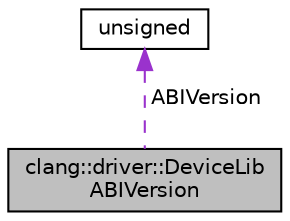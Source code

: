 digraph "clang::driver::DeviceLibABIVersion"
{
 // LATEX_PDF_SIZE
  bgcolor="transparent";
  edge [fontname="Helvetica",fontsize="10",labelfontname="Helvetica",labelfontsize="10"];
  node [fontname="Helvetica",fontsize="10",shape=record];
  Node1 [label="clang::driver::DeviceLib\lABIVersion",height=0.2,width=0.4,color="black", fillcolor="grey75", style="filled", fontcolor="black",tooltip="ABI version of device library."];
  Node2 -> Node1 [dir="back",color="darkorchid3",fontsize="10",style="dashed",label=" ABIVersion" ,fontname="Helvetica"];
  Node2 [label="unsigned",height=0.2,width=0.4,color="black",URL="$classunsigned.html",tooltip=" "];
}

